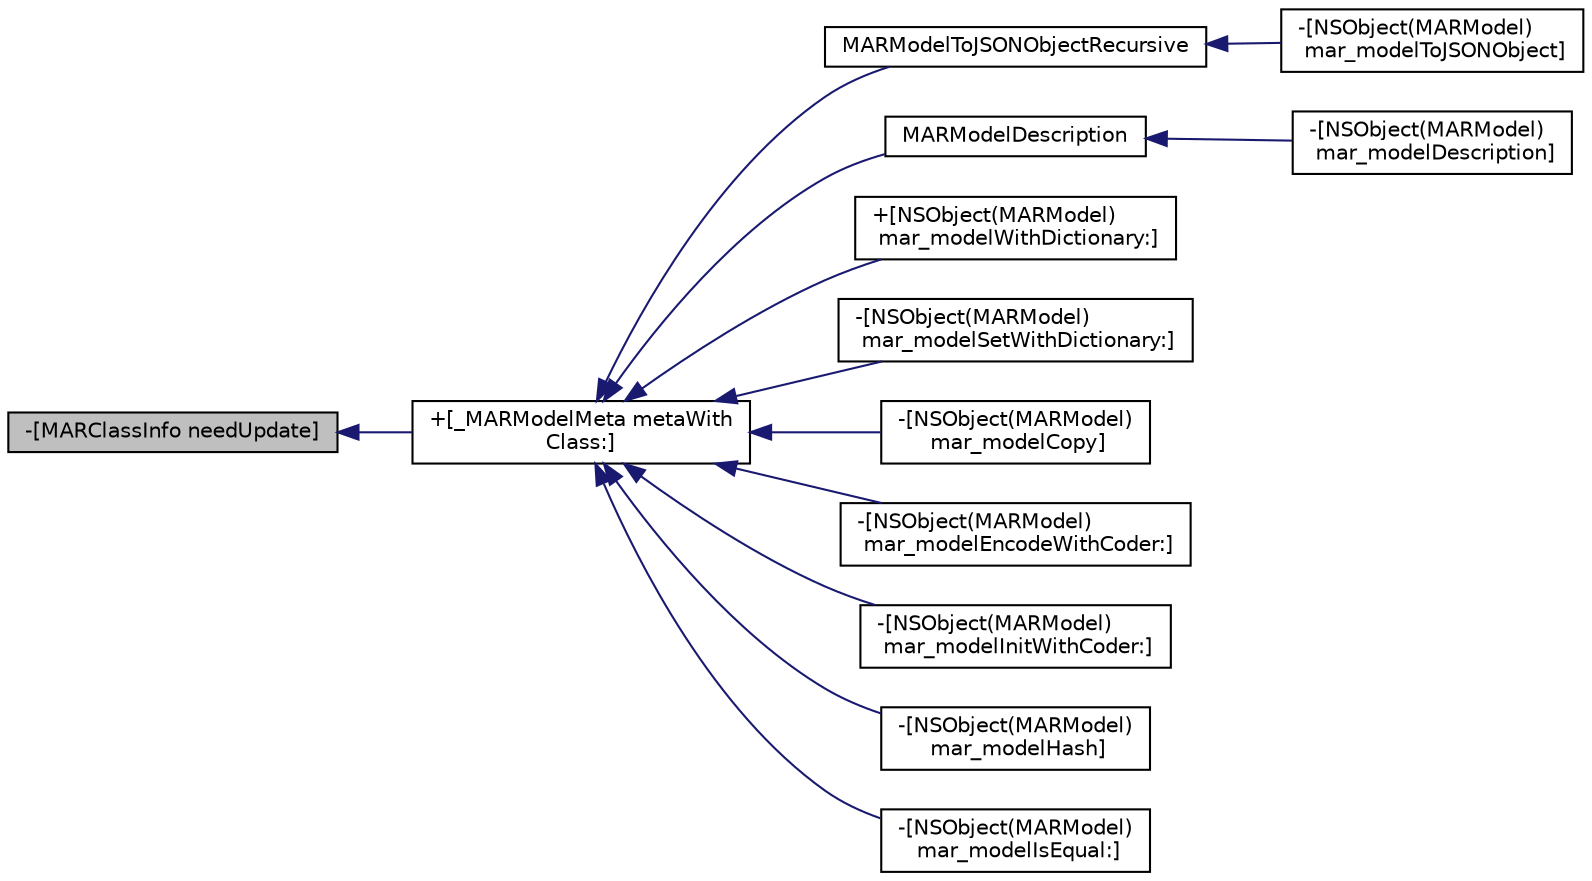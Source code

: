digraph "-[MARClassInfo needUpdate]"
{
  edge [fontname="Helvetica",fontsize="10",labelfontname="Helvetica",labelfontsize="10"];
  node [fontname="Helvetica",fontsize="10",shape=record];
  rankdir="LR";
  Node25 [label="-[MARClassInfo needUpdate]",height=0.2,width=0.4,color="black", fillcolor="grey75", style="filled", fontcolor="black"];
  Node25 -> Node26 [dir="back",color="midnightblue",fontsize="10",style="solid",fontname="Helvetica"];
  Node26 [label="+[_MARModelMeta metaWith\lClass:]",height=0.2,width=0.4,color="black", fillcolor="white", style="filled",URL="$interface___m_a_r_model_meta.html#a0f5be1bdc51aaf26ec0163b69b672b1e",tooltip="Returns the cached model class meta "];
  Node26 -> Node27 [dir="back",color="midnightblue",fontsize="10",style="solid",fontname="Helvetica"];
  Node27 [label="MARModelToJSONObjectRecursive",height=0.2,width=0.4,color="black", fillcolor="white", style="filled",URL="$_n_s_object_09_m_a_r_model_8m.html#a569c4c4ab4a61b2f0df7757885fa8a48"];
  Node27 -> Node28 [dir="back",color="midnightblue",fontsize="10",style="solid",fontname="Helvetica"];
  Node28 [label="-[NSObject(MARModel)\l mar_modelToJSONObject]",height=0.2,width=0.4,color="black", fillcolor="white", style="filled",URL="$category_n_s_object_07_m_a_r_model_08.html#aeacba89acb57ff6cae02947236f16320"];
  Node26 -> Node29 [dir="back",color="midnightblue",fontsize="10",style="solid",fontname="Helvetica"];
  Node29 [label="MARModelDescription",height=0.2,width=0.4,color="black", fillcolor="white", style="filled",URL="$_n_s_object_09_m_a_r_model_8m.html#a9f2106b18b7763c0850d4782999cf25d",tooltip="Generaate a description string "];
  Node29 -> Node30 [dir="back",color="midnightblue",fontsize="10",style="solid",fontname="Helvetica"];
  Node30 [label="-[NSObject(MARModel)\l mar_modelDescription]",height=0.2,width=0.4,color="black", fillcolor="white", style="filled",URL="$category_n_s_object_07_m_a_r_model_08.html#a0cf32b800bc93bfcf4592b1115e4645e"];
  Node26 -> Node31 [dir="back",color="midnightblue",fontsize="10",style="solid",fontname="Helvetica"];
  Node31 [label="+[NSObject(MARModel)\l mar_modelWithDictionary:]",height=0.2,width=0.4,color="black", fillcolor="white", style="filled",URL="$category_n_s_object_07_m_a_r_model_08.html#a4ce4c4b651072409b7feca71a77d2ed3"];
  Node26 -> Node32 [dir="back",color="midnightblue",fontsize="10",style="solid",fontname="Helvetica"];
  Node32 [label="-[NSObject(MARModel)\l mar_modelSetWithDictionary:]",height=0.2,width=0.4,color="black", fillcolor="white", style="filled",URL="$category_n_s_object_07_m_a_r_model_08.html#ab4b927a12df81c4900b640ef2e3284b5"];
  Node26 -> Node33 [dir="back",color="midnightblue",fontsize="10",style="solid",fontname="Helvetica"];
  Node33 [label="-[NSObject(MARModel)\l mar_modelCopy]",height=0.2,width=0.4,color="black", fillcolor="white", style="filled",URL="$category_n_s_object_07_m_a_r_model_08.html#a70ff93c534810af04782cf69a0c6c3fe"];
  Node26 -> Node34 [dir="back",color="midnightblue",fontsize="10",style="solid",fontname="Helvetica"];
  Node34 [label="-[NSObject(MARModel)\l mar_modelEncodeWithCoder:]",height=0.2,width=0.4,color="black", fillcolor="white", style="filled",URL="$category_n_s_object_07_m_a_r_model_08.html#a76390b4dcb9c4a67c04cdad1de52a5a1"];
  Node26 -> Node35 [dir="back",color="midnightblue",fontsize="10",style="solid",fontname="Helvetica"];
  Node35 [label="-[NSObject(MARModel)\l mar_modelInitWithCoder:]",height=0.2,width=0.4,color="black", fillcolor="white", style="filled",URL="$category_n_s_object_07_m_a_r_model_08.html#a778d2e3b0d3682c72d00cf07baf50ec4"];
  Node26 -> Node36 [dir="back",color="midnightblue",fontsize="10",style="solid",fontname="Helvetica"];
  Node36 [label="-[NSObject(MARModel)\l mar_modelHash]",height=0.2,width=0.4,color="black", fillcolor="white", style="filled",URL="$category_n_s_object_07_m_a_r_model_08.html#a6c12ed2844aedb064ef59f4e6abaca00"];
  Node26 -> Node37 [dir="back",color="midnightblue",fontsize="10",style="solid",fontname="Helvetica"];
  Node37 [label="-[NSObject(MARModel)\l mar_modelIsEqual:]",height=0.2,width=0.4,color="black", fillcolor="white", style="filled",URL="$category_n_s_object_07_m_a_r_model_08.html#ae17b172f58052d3ad8eb25ca50353e2c"];
}
